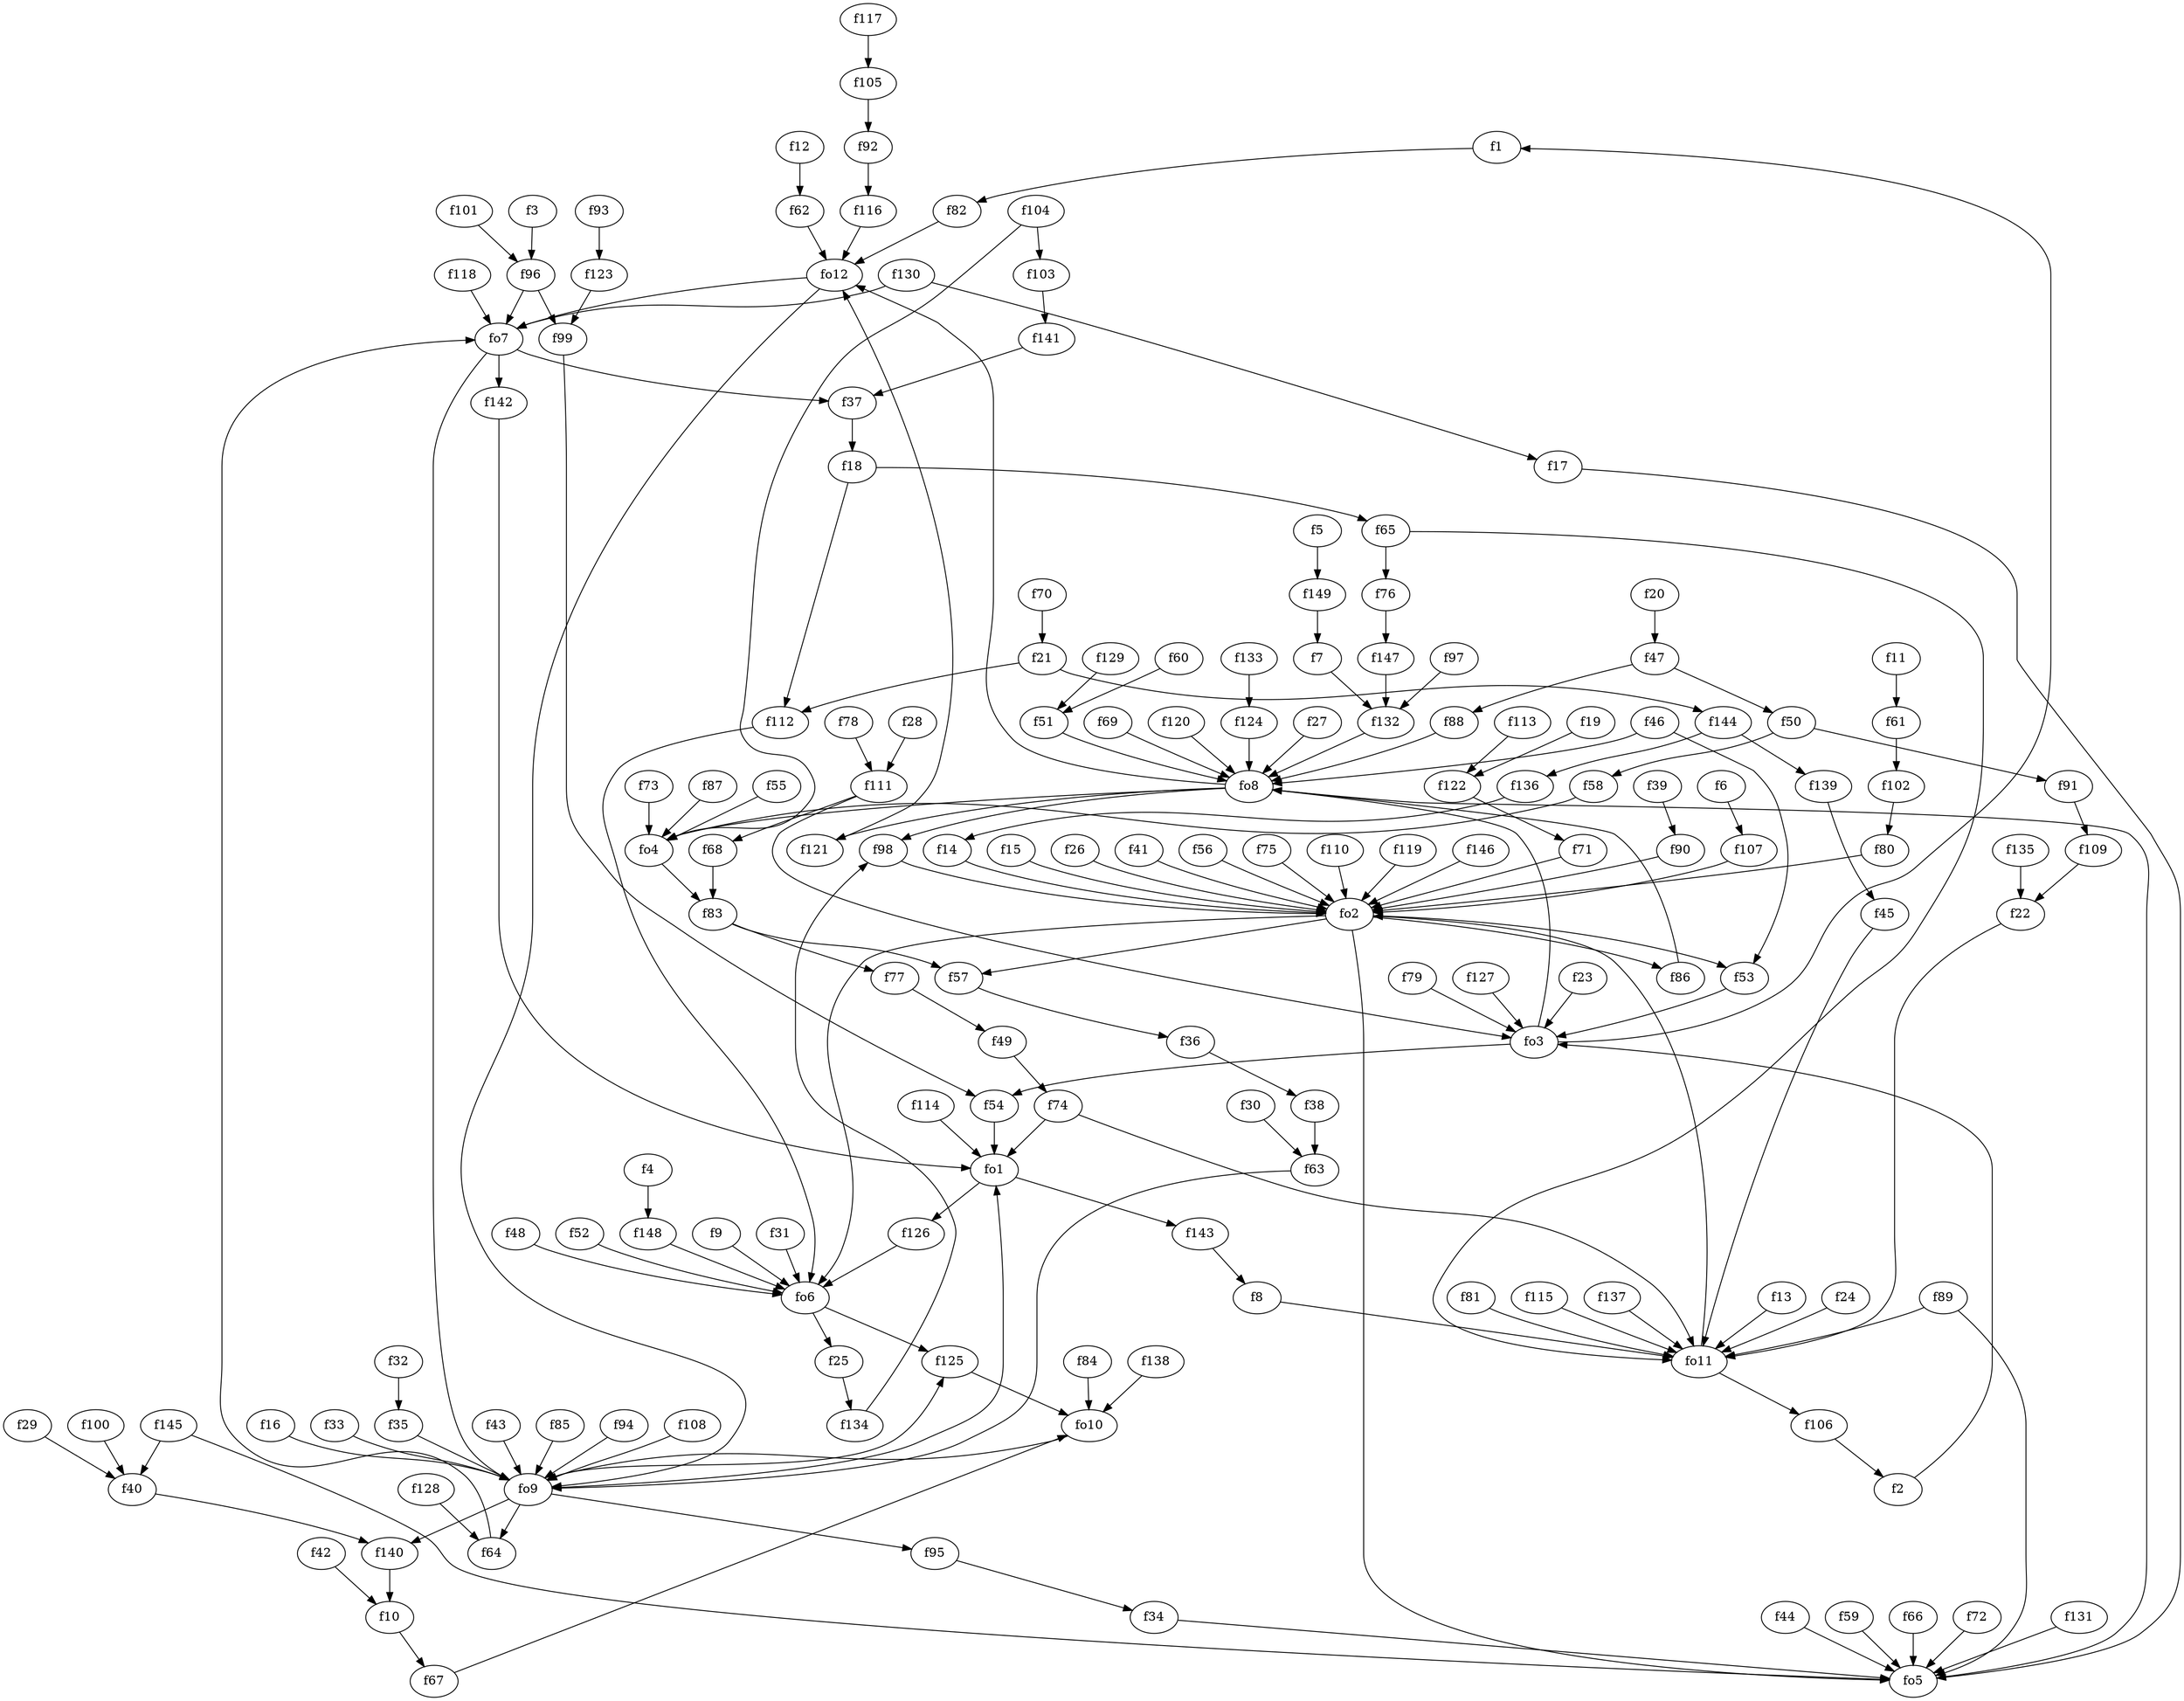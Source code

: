 strict digraph  {
f1;
f2;
f3;
f4;
f5;
f6;
f7;
f8;
f9;
f10;
f11;
f12;
f13;
f14;
f15;
f16;
f17;
f18;
f19;
f20;
f21;
f22;
f23;
f24;
f25;
f26;
f27;
f28;
f29;
f30;
f31;
f32;
f33;
f34;
f35;
f36;
f37;
f38;
f39;
f40;
f41;
f42;
f43;
f44;
f45;
f46;
f47;
f48;
f49;
f50;
f51;
f52;
f53;
f54;
f55;
f56;
f57;
f58;
f59;
f60;
f61;
f62;
f63;
f64;
f65;
f66;
f67;
f68;
f69;
f70;
f71;
f72;
f73;
f74;
f75;
f76;
f77;
f78;
f79;
f80;
f81;
f82;
f83;
f84;
f85;
f86;
f87;
f88;
f89;
f90;
f91;
f92;
f93;
f94;
f95;
f96;
f97;
f98;
f99;
f100;
f101;
f102;
f103;
f104;
f105;
f106;
f107;
f108;
f109;
f110;
f111;
f112;
f113;
f114;
f115;
f116;
f117;
f118;
f119;
f120;
f121;
f122;
f123;
f124;
f125;
f126;
f127;
f128;
f129;
f130;
f131;
f132;
f133;
f134;
f135;
f136;
f137;
f138;
f139;
f140;
f141;
f142;
f143;
f144;
f145;
f146;
f147;
f148;
f149;
fo1;
fo2;
fo3;
fo4;
fo5;
fo6;
fo7;
fo8;
fo9;
fo10;
fo11;
fo12;
f1 -> f82  [weight=2];
f2 -> fo3  [weight=2];
f3 -> f96  [weight=2];
f4 -> f148  [weight=2];
f5 -> f149  [weight=2];
f6 -> f107  [weight=2];
f7 -> f132  [weight=2];
f8 -> fo11  [weight=2];
f9 -> fo6  [weight=2];
f10 -> f67  [weight=2];
f11 -> f61  [weight=2];
f12 -> f62  [weight=2];
f13 -> fo11  [weight=2];
f14 -> fo2  [weight=2];
f15 -> fo2  [weight=2];
f16 -> fo9  [weight=2];
f17 -> fo5  [weight=2];
f18 -> f112  [weight=2];
f18 -> f65  [weight=2];
f19 -> f122  [weight=2];
f20 -> f47  [weight=2];
f21 -> f144  [weight=2];
f21 -> f112  [weight=2];
f22 -> fo11  [weight=2];
f23 -> fo3  [weight=2];
f24 -> fo11  [weight=2];
f25 -> f134  [weight=2];
f26 -> fo2  [weight=2];
f27 -> fo8  [weight=2];
f28 -> f111  [weight=2];
f29 -> f40  [weight=2];
f30 -> f63  [weight=2];
f31 -> fo6  [weight=2];
f32 -> f35  [weight=2];
f33 -> fo9  [weight=2];
f34 -> fo5  [weight=2];
f35 -> fo9  [weight=2];
f36 -> f38  [weight=2];
f37 -> f18  [weight=2];
f38 -> f63  [weight=2];
f39 -> f90  [weight=2];
f40 -> f140  [weight=2];
f41 -> fo2  [weight=2];
f42 -> f10  [weight=2];
f43 -> fo9  [weight=2];
f44 -> fo5  [weight=2];
f45 -> fo11  [weight=2];
f46 -> fo8  [weight=2];
f46 -> f53  [weight=2];
f47 -> f50  [weight=2];
f47 -> f88  [weight=2];
f48 -> fo6  [weight=2];
f49 -> f74  [weight=2];
f50 -> f58  [weight=2];
f50 -> f91  [weight=2];
f51 -> fo8  [weight=2];
f52 -> fo6  [weight=2];
f53 -> fo3  [weight=2];
f54 -> fo1  [weight=2];
f55 -> fo4  [weight=2];
f56 -> fo2  [weight=2];
f57 -> f36  [weight=2];
f58 -> fo4  [weight=2];
f59 -> fo5  [weight=2];
f60 -> f51  [weight=2];
f61 -> f102  [weight=2];
f62 -> fo12  [weight=2];
f63 -> fo9  [weight=2];
f64 -> fo7  [weight=2];
f65 -> fo11  [weight=2];
f65 -> f76  [weight=2];
f66 -> fo5  [weight=2];
f67 -> fo10  [weight=2];
f68 -> f83  [weight=2];
f69 -> fo8  [weight=2];
f70 -> f21  [weight=2];
f71 -> fo2  [weight=2];
f72 -> fo5  [weight=2];
f73 -> fo4  [weight=2];
f74 -> fo1  [weight=2];
f74 -> fo11  [weight=2];
f75 -> fo2  [weight=2];
f76 -> f147  [weight=2];
f77 -> f49  [weight=2];
f78 -> f111  [weight=2];
f79 -> fo3  [weight=2];
f80 -> fo2  [weight=2];
f81 -> fo11  [weight=2];
f82 -> fo12  [weight=2];
f83 -> f77  [weight=2];
f83 -> f57  [weight=2];
f84 -> fo10  [weight=2];
f85 -> fo9  [weight=2];
f86 -> fo8  [weight=2];
f87 -> fo4  [weight=2];
f88 -> fo8  [weight=2];
f89 -> fo11  [weight=2];
f89 -> fo5  [weight=2];
f90 -> fo2  [weight=2];
f91 -> f109  [weight=2];
f92 -> f116  [weight=2];
f93 -> f123  [weight=2];
f94 -> fo9  [weight=2];
f95 -> f34  [weight=2];
f96 -> fo7  [weight=2];
f96 -> f99  [weight=2];
f97 -> f132  [weight=2];
f98 -> fo2  [weight=2];
f99 -> f54  [weight=2];
f100 -> f40  [weight=2];
f101 -> f96  [weight=2];
f102 -> f80  [weight=2];
f103 -> f141  [weight=2];
f104 -> f103  [weight=2];
f104 -> fo4  [weight=2];
f105 -> f92  [weight=2];
f106 -> f2  [weight=2];
f107 -> fo2  [weight=2];
f108 -> fo9  [weight=2];
f109 -> f22  [weight=2];
f110 -> fo2  [weight=2];
f111 -> f68  [weight=2];
f111 -> fo3  [weight=2];
f112 -> fo6  [weight=2];
f113 -> f122  [weight=2];
f114 -> fo1  [weight=2];
f115 -> fo11  [weight=2];
f116 -> fo12  [weight=2];
f117 -> f105  [weight=2];
f118 -> fo7  [weight=2];
f119 -> fo2  [weight=2];
f120 -> fo8  [weight=2];
f121 -> fo12  [weight=2];
f122 -> f71  [weight=2];
f123 -> f99  [weight=2];
f124 -> fo8  [weight=2];
f125 -> fo10  [weight=2];
f126 -> fo6  [weight=2];
f127 -> fo3  [weight=2];
f128 -> f64  [weight=2];
f129 -> f51  [weight=2];
f130 -> fo7  [weight=2];
f130 -> f17  [weight=2];
f131 -> fo5  [weight=2];
f132 -> fo8  [weight=2];
f133 -> f124  [weight=2];
f134 -> f98  [weight=2];
f135 -> f22  [weight=2];
f136 -> f14  [weight=2];
f137 -> fo11  [weight=2];
f138 -> fo10  [weight=2];
f139 -> f45  [weight=2];
f140 -> f10  [weight=2];
f141 -> f37  [weight=2];
f142 -> fo1  [weight=2];
f143 -> f8  [weight=2];
f144 -> f139  [weight=2];
f144 -> f136  [weight=2];
f145 -> fo5  [weight=2];
f145 -> f40  [weight=2];
f146 -> fo2  [weight=2];
f147 -> f132  [weight=2];
f148 -> fo6  [weight=2];
f149 -> f7  [weight=2];
fo1 -> f126  [weight=2];
fo1 -> f143  [weight=2];
fo2 -> f53  [weight=2];
fo2 -> fo5  [weight=2];
fo2 -> f57  [weight=2];
fo2 -> fo6  [weight=2];
fo2 -> f86  [weight=2];
fo3 -> fo8  [weight=2];
fo3 -> f54  [weight=2];
fo3 -> f1  [weight=2];
fo4 -> f83  [weight=2];
fo5 -> fo8  [weight=2];
fo6 -> f25  [weight=2];
fo6 -> f125  [weight=2];
fo7 -> f142  [weight=2];
fo7 -> f37  [weight=2];
fo7 -> fo9  [weight=2];
fo8 -> f121  [weight=2];
fo8 -> f98  [weight=2];
fo8 -> fo12  [weight=2];
fo8 -> fo4  [weight=2];
fo9 -> f140  [weight=2];
fo9 -> fo1  [weight=2];
fo9 -> f64  [weight=2];
fo9 -> f125  [weight=2];
fo9 -> f95  [weight=2];
fo10 -> fo9  [weight=2];
fo11 -> fo2  [weight=2];
fo11 -> f106  [weight=2];
fo12 -> fo7  [weight=2];
fo12 -> fo9  [weight=2];
}
